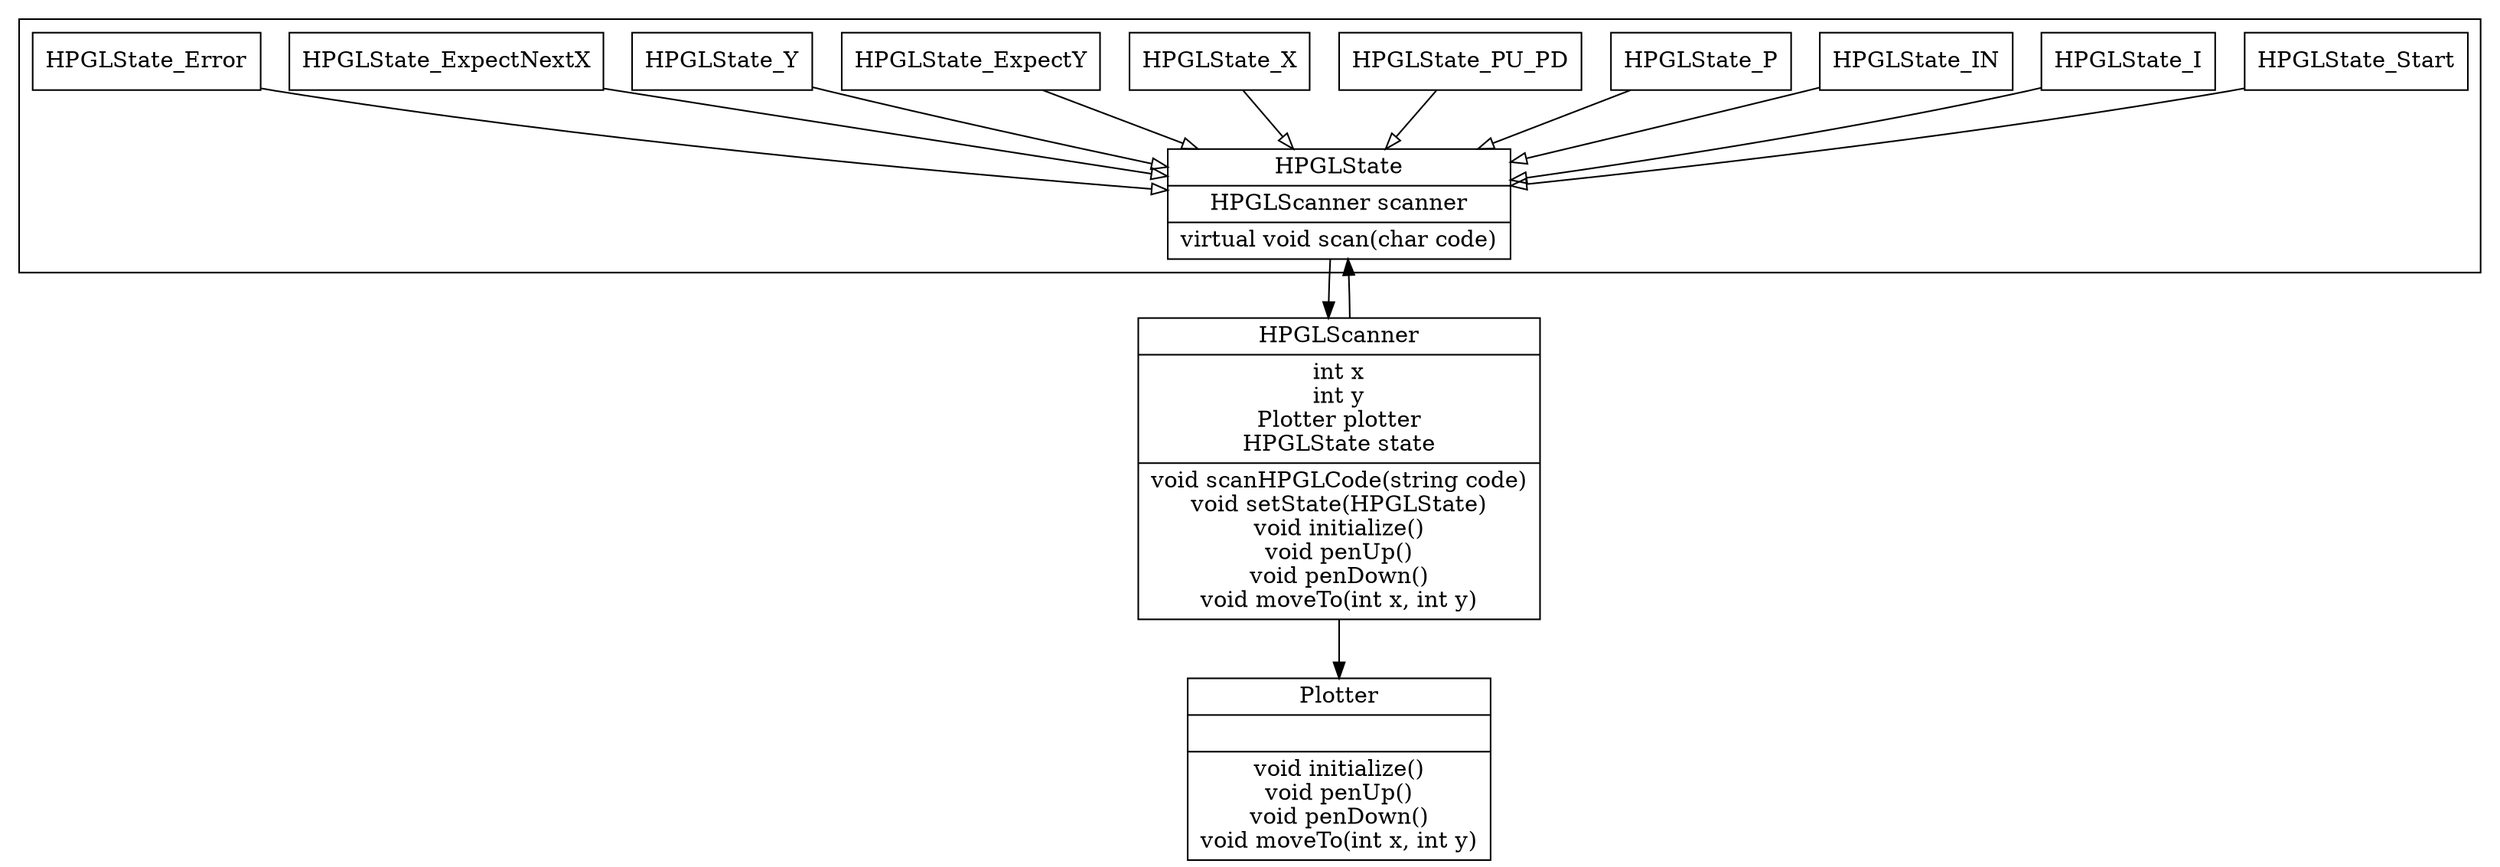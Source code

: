 digraph HPGL {

node [shape="record"]

Plotter [label="{Plotter||void initialize()\nvoid penUp()\nvoid penDown()\nvoid moveTo(int x, int y)}"]

HPGLScanner [label="{HPGLScanner|int x\nint y\nPlotter plotter\nHPGLState state|void scanHPGLCode(string code)\nvoid setState(HPGLState)\nvoid initialize()\nvoid penUp()\nvoid penDown()\nvoid moveTo(int x, int y)}"]



subgraph clusterStates{
HPGLState [label="{HPGLState|HPGLScanner scanner|virtual void scan(char code)}"]
HPGLState_Start
HPGLState_I
HPGLState_IN
HPGLState_P
HPGLState_PU_PD
HPGLState_X
HPGLState_ExpectY
HPGLState_Y
HPGLState_ExpectNextX
HPGLState_Error

}


HPGLScanner -> Plotter
HPGLState -> HPGLScanner
HPGLScanner -> HPGLState

HPGLState_Start -> HPGLState [arrowhead="empty"]
HPGLState_I -> HPGLState [arrowhead="empty"]
HPGLState_IN -> HPGLState [arrowhead="empty"]
HPGLState_P -> HPGLState [arrowhead="empty"]
HPGLState_PU_PD -> HPGLState [arrowhead="empty"]
HPGLState_X -> HPGLState [arrowhead="empty"]
HPGLState_ExpectY -> HPGLState [arrowhead="empty"]
HPGLState_Y -> HPGLState [arrowhead="empty"]
HPGLState_ExpectNextX -> HPGLState [arrowhead="empty"]
HPGLState_Error -> HPGLState [arrowhead="empty"]

}
